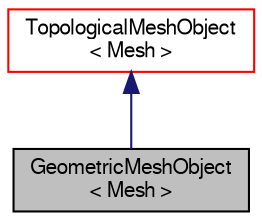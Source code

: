 digraph "GeometricMeshObject&lt; Mesh &gt;"
{
  bgcolor="transparent";
  edge [fontname="FreeSans",fontsize="10",labelfontname="FreeSans",labelfontsize="10"];
  node [fontname="FreeSans",fontsize="10",shape=record];
  Node53 [label="GeometricMeshObject\l\< Mesh \>",height=0.2,width=0.4,color="black", fillcolor="grey75", style="filled", fontcolor="black"];
  Node54 -> Node53 [dir="back",color="midnightblue",fontsize="10",style="solid",fontname="FreeSans"];
  Node54 [label="TopologicalMeshObject\l\< Mesh \>",height=0.2,width=0.4,color="red",URL="$a27146.html"];
}
